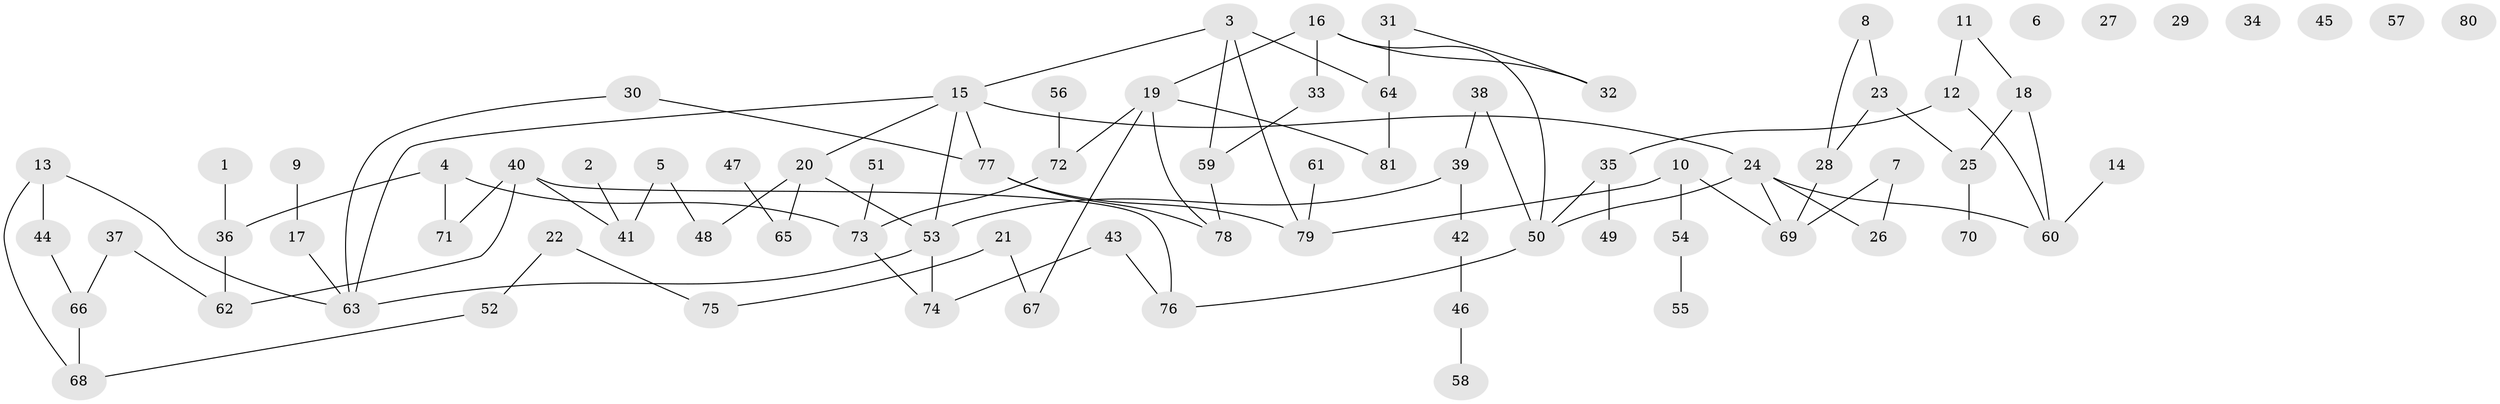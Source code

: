 // Generated by graph-tools (version 1.1) at 2025/12/03/09/25 04:12:56]
// undirected, 81 vertices, 97 edges
graph export_dot {
graph [start="1"]
  node [color=gray90,style=filled];
  1;
  2;
  3;
  4;
  5;
  6;
  7;
  8;
  9;
  10;
  11;
  12;
  13;
  14;
  15;
  16;
  17;
  18;
  19;
  20;
  21;
  22;
  23;
  24;
  25;
  26;
  27;
  28;
  29;
  30;
  31;
  32;
  33;
  34;
  35;
  36;
  37;
  38;
  39;
  40;
  41;
  42;
  43;
  44;
  45;
  46;
  47;
  48;
  49;
  50;
  51;
  52;
  53;
  54;
  55;
  56;
  57;
  58;
  59;
  60;
  61;
  62;
  63;
  64;
  65;
  66;
  67;
  68;
  69;
  70;
  71;
  72;
  73;
  74;
  75;
  76;
  77;
  78;
  79;
  80;
  81;
  1 -- 36;
  2 -- 41;
  3 -- 15;
  3 -- 59;
  3 -- 64;
  3 -- 79;
  4 -- 36;
  4 -- 71;
  4 -- 73;
  5 -- 41;
  5 -- 48;
  7 -- 26;
  7 -- 69;
  8 -- 23;
  8 -- 28;
  9 -- 17;
  10 -- 54;
  10 -- 69;
  10 -- 79;
  11 -- 12;
  11 -- 18;
  12 -- 35;
  12 -- 60;
  13 -- 44;
  13 -- 63;
  13 -- 68;
  14 -- 60;
  15 -- 20;
  15 -- 24;
  15 -- 53;
  15 -- 63;
  15 -- 77;
  16 -- 19;
  16 -- 32;
  16 -- 33;
  16 -- 50;
  17 -- 63;
  18 -- 25;
  18 -- 60;
  19 -- 67;
  19 -- 72;
  19 -- 78;
  19 -- 81;
  20 -- 48;
  20 -- 53;
  20 -- 65;
  21 -- 67;
  21 -- 75;
  22 -- 52;
  22 -- 75;
  23 -- 25;
  23 -- 28;
  24 -- 26;
  24 -- 50;
  24 -- 60;
  24 -- 69;
  25 -- 70;
  28 -- 69;
  30 -- 63;
  30 -- 77;
  31 -- 32;
  31 -- 64;
  33 -- 59;
  35 -- 49;
  35 -- 50;
  36 -- 62;
  37 -- 62;
  37 -- 66;
  38 -- 39;
  38 -- 50;
  39 -- 42;
  39 -- 53;
  40 -- 41;
  40 -- 62;
  40 -- 71;
  40 -- 76;
  42 -- 46;
  43 -- 74;
  43 -- 76;
  44 -- 66;
  46 -- 58;
  47 -- 65;
  50 -- 76;
  51 -- 73;
  52 -- 68;
  53 -- 63;
  53 -- 74;
  54 -- 55;
  56 -- 72;
  59 -- 78;
  61 -- 79;
  64 -- 81;
  66 -- 68;
  72 -- 73;
  73 -- 74;
  77 -- 78;
  77 -- 79;
}
